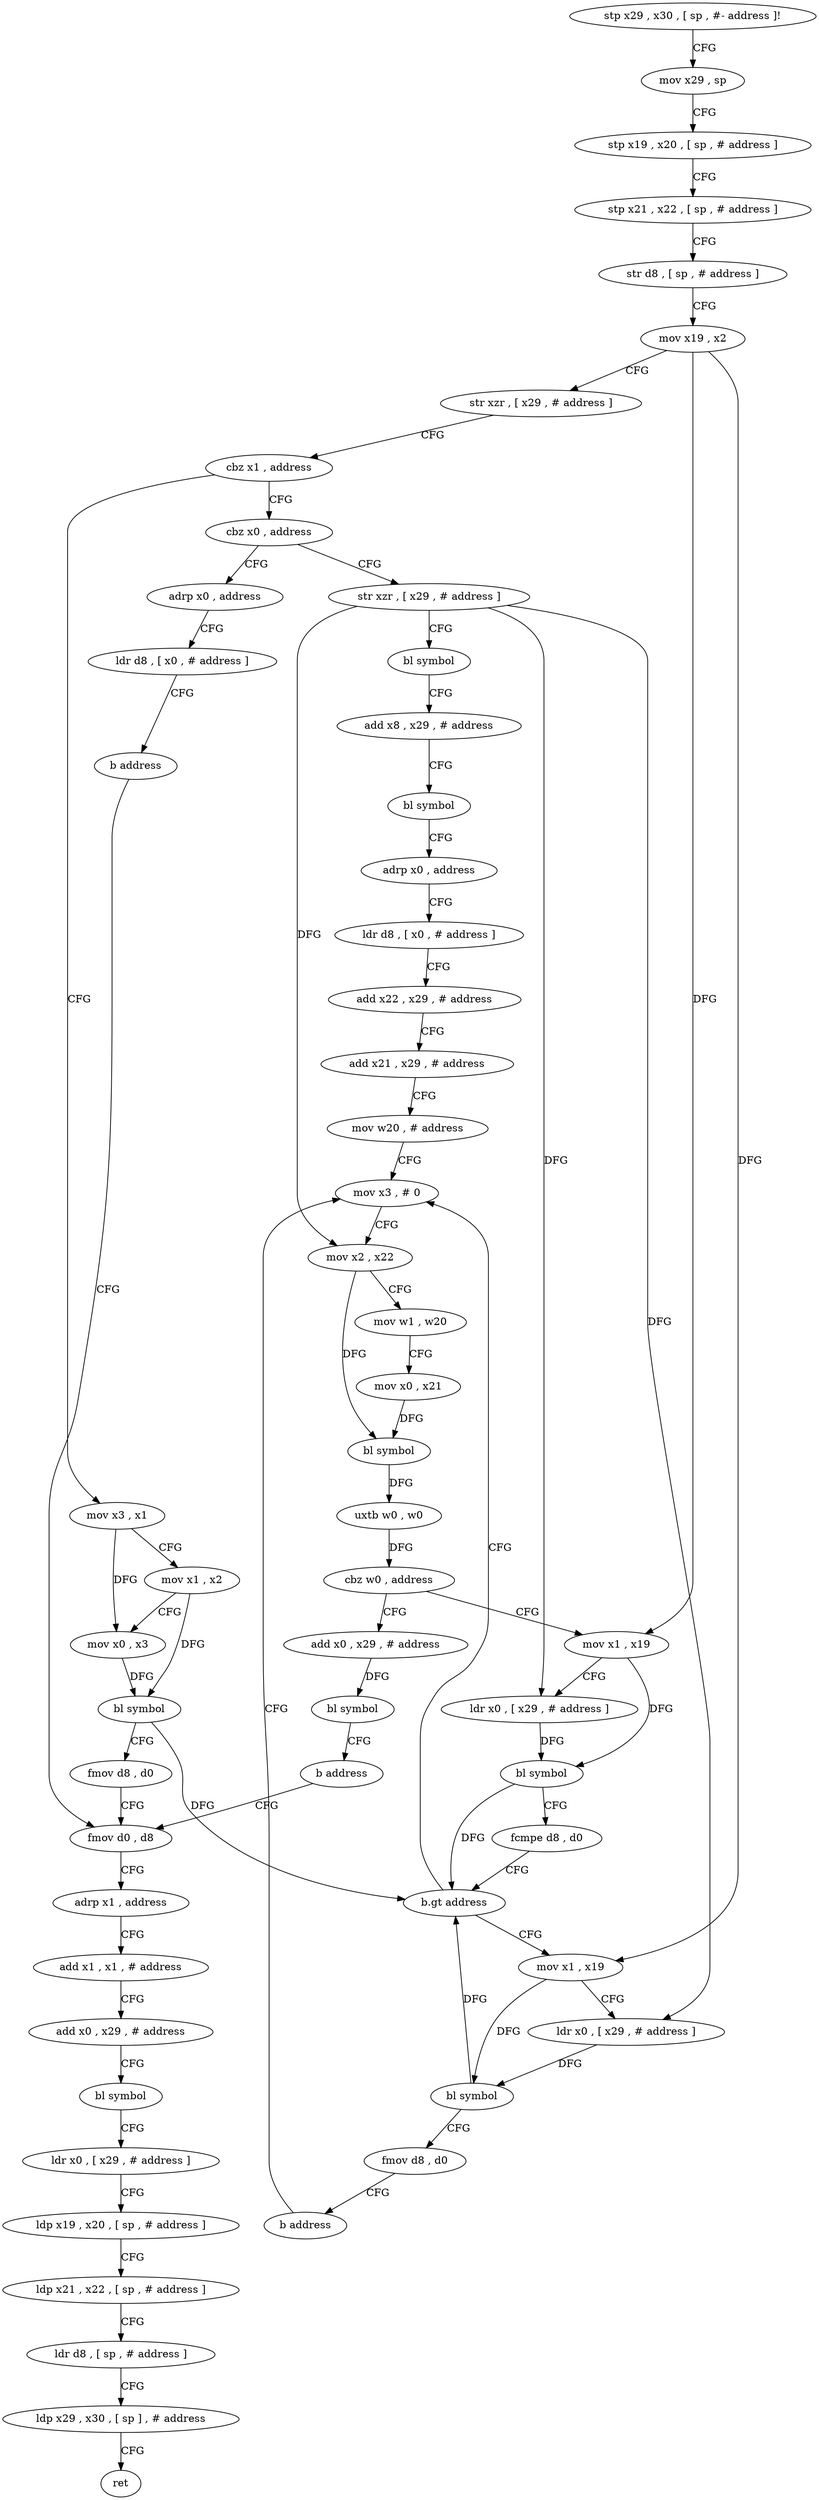 digraph "func" {
"149600" [label = "stp x29 , x30 , [ sp , #- address ]!" ]
"149604" [label = "mov x29 , sp" ]
"149608" [label = "stp x19 , x20 , [ sp , # address ]" ]
"149612" [label = "stp x21 , x22 , [ sp , # address ]" ]
"149616" [label = "str d8 , [ sp , # address ]" ]
"149620" [label = "mov x19 , x2" ]
"149624" [label = "str xzr , [ x29 , # address ]" ]
"149628" [label = "cbz x1 , address" ]
"149696" [label = "cbz x0 , address" ]
"149632" [label = "mov x3 , x1" ]
"149816" [label = "adrp x0 , address" ]
"149700" [label = "str xzr , [ x29 , # address ]" ]
"149636" [label = "mov x1 , x2" ]
"149640" [label = "mov x0 , x3" ]
"149644" [label = "bl symbol" ]
"149648" [label = "fmov d8 , d0" ]
"149652" [label = "fmov d0 , d8" ]
"149820" [label = "ldr d8 , [ x0 , # address ]" ]
"149824" [label = "b address" ]
"149704" [label = "bl symbol" ]
"149708" [label = "add x8 , x29 , # address" ]
"149712" [label = "bl symbol" ]
"149716" [label = "adrp x0 , address" ]
"149720" [label = "ldr d8 , [ x0 , # address ]" ]
"149724" [label = "add x22 , x29 , # address" ]
"149728" [label = "add x21 , x29 , # address" ]
"149732" [label = "mov w20 , # address" ]
"149736" [label = "mov x3 , # 0" ]
"149656" [label = "adrp x1 , address" ]
"149660" [label = "add x1 , x1 , # address" ]
"149664" [label = "add x0 , x29 , # address" ]
"149668" [label = "bl symbol" ]
"149672" [label = "ldr x0 , [ x29 , # address ]" ]
"149676" [label = "ldp x19 , x20 , [ sp , # address ]" ]
"149680" [label = "ldp x21 , x22 , [ sp , # address ]" ]
"149684" [label = "ldr d8 , [ sp , # address ]" ]
"149688" [label = "ldp x29 , x30 , [ sp ] , # address" ]
"149692" [label = "ret" ]
"149804" [label = "add x0 , x29 , # address" ]
"149808" [label = "bl symbol" ]
"149812" [label = "b address" ]
"149764" [label = "mov x1 , x19" ]
"149768" [label = "ldr x0 , [ x29 , # address ]" ]
"149772" [label = "bl symbol" ]
"149776" [label = "fcmpe d8 , d0" ]
"149780" [label = "b.gt address" ]
"149784" [label = "mov x1 , x19" ]
"149740" [label = "mov x2 , x22" ]
"149744" [label = "mov w1 , w20" ]
"149748" [label = "mov x0 , x21" ]
"149752" [label = "bl symbol" ]
"149756" [label = "uxtb w0 , w0" ]
"149760" [label = "cbz w0 , address" ]
"149788" [label = "ldr x0 , [ x29 , # address ]" ]
"149792" [label = "bl symbol" ]
"149796" [label = "fmov d8 , d0" ]
"149800" [label = "b address" ]
"149600" -> "149604" [ label = "CFG" ]
"149604" -> "149608" [ label = "CFG" ]
"149608" -> "149612" [ label = "CFG" ]
"149612" -> "149616" [ label = "CFG" ]
"149616" -> "149620" [ label = "CFG" ]
"149620" -> "149624" [ label = "CFG" ]
"149620" -> "149764" [ label = "DFG" ]
"149620" -> "149784" [ label = "DFG" ]
"149624" -> "149628" [ label = "CFG" ]
"149628" -> "149696" [ label = "CFG" ]
"149628" -> "149632" [ label = "CFG" ]
"149696" -> "149816" [ label = "CFG" ]
"149696" -> "149700" [ label = "CFG" ]
"149632" -> "149636" [ label = "CFG" ]
"149632" -> "149640" [ label = "DFG" ]
"149816" -> "149820" [ label = "CFG" ]
"149700" -> "149704" [ label = "CFG" ]
"149700" -> "149768" [ label = "DFG" ]
"149700" -> "149788" [ label = "DFG" ]
"149700" -> "149740" [ label = "DFG" ]
"149636" -> "149640" [ label = "CFG" ]
"149636" -> "149644" [ label = "DFG" ]
"149640" -> "149644" [ label = "DFG" ]
"149644" -> "149648" [ label = "CFG" ]
"149644" -> "149780" [ label = "DFG" ]
"149648" -> "149652" [ label = "CFG" ]
"149652" -> "149656" [ label = "CFG" ]
"149820" -> "149824" [ label = "CFG" ]
"149824" -> "149652" [ label = "CFG" ]
"149704" -> "149708" [ label = "CFG" ]
"149708" -> "149712" [ label = "CFG" ]
"149712" -> "149716" [ label = "CFG" ]
"149716" -> "149720" [ label = "CFG" ]
"149720" -> "149724" [ label = "CFG" ]
"149724" -> "149728" [ label = "CFG" ]
"149728" -> "149732" [ label = "CFG" ]
"149732" -> "149736" [ label = "CFG" ]
"149736" -> "149740" [ label = "CFG" ]
"149656" -> "149660" [ label = "CFG" ]
"149660" -> "149664" [ label = "CFG" ]
"149664" -> "149668" [ label = "CFG" ]
"149668" -> "149672" [ label = "CFG" ]
"149672" -> "149676" [ label = "CFG" ]
"149676" -> "149680" [ label = "CFG" ]
"149680" -> "149684" [ label = "CFG" ]
"149684" -> "149688" [ label = "CFG" ]
"149688" -> "149692" [ label = "CFG" ]
"149804" -> "149808" [ label = "DFG" ]
"149808" -> "149812" [ label = "CFG" ]
"149812" -> "149652" [ label = "CFG" ]
"149764" -> "149768" [ label = "CFG" ]
"149764" -> "149772" [ label = "DFG" ]
"149768" -> "149772" [ label = "DFG" ]
"149772" -> "149776" [ label = "CFG" ]
"149772" -> "149780" [ label = "DFG" ]
"149776" -> "149780" [ label = "CFG" ]
"149780" -> "149736" [ label = "CFG" ]
"149780" -> "149784" [ label = "CFG" ]
"149784" -> "149788" [ label = "CFG" ]
"149784" -> "149792" [ label = "DFG" ]
"149740" -> "149744" [ label = "CFG" ]
"149740" -> "149752" [ label = "DFG" ]
"149744" -> "149748" [ label = "CFG" ]
"149748" -> "149752" [ label = "DFG" ]
"149752" -> "149756" [ label = "DFG" ]
"149756" -> "149760" [ label = "DFG" ]
"149760" -> "149804" [ label = "CFG" ]
"149760" -> "149764" [ label = "CFG" ]
"149788" -> "149792" [ label = "DFG" ]
"149792" -> "149796" [ label = "CFG" ]
"149792" -> "149780" [ label = "DFG" ]
"149796" -> "149800" [ label = "CFG" ]
"149800" -> "149736" [ label = "CFG" ]
}
